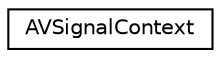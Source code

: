 digraph "Graphical Class Hierarchy"
{
  edge [fontname="Helvetica",fontsize="10",labelfontname="Helvetica",labelfontsize="10"];
  node [fontname="Helvetica",fontsize="10",shape=record];
  rankdir="LR";
  Node0 [label="AVSignalContext",height=0.2,width=0.4,color="black", fillcolor="white", style="filled",URL="$structAVSignalContext.html",tooltip="Redefinition of characteristic signal contexts (info that goes with the signal) for AVThread thread..."];
}
